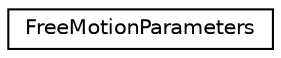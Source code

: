 digraph "Иерархия классов. Графический вид."
{
  edge [fontname="Helvetica",fontsize="10",labelfontname="Helvetica",labelfontsize="10"];
  node [fontname="Helvetica",fontsize="10",shape=record];
  rankdir="LR";
  Node0 [label="FreeMotionParameters",height=0.2,width=0.4,color="black", fillcolor="white", style="filled",URL="$struct_free_motion_parameters.html",tooltip="Структура, хранящая параметры свободного движения "];
}
